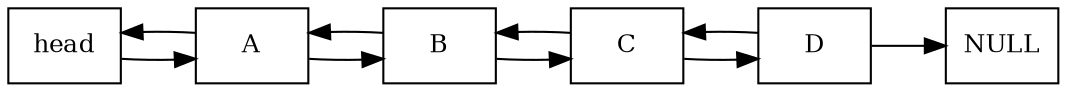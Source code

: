 digraph G{
    rankdir=LR
    fontsize=10

    node[shape=box,fontsize=12]
    head->A->B->C->D->NULL
    D->C->B->A->head
}

